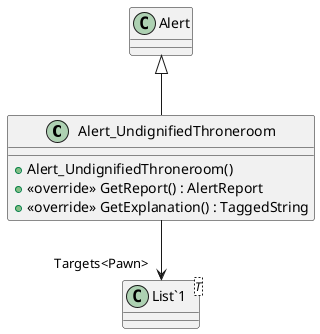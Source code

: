 @startuml
class Alert_UndignifiedThroneroom {
    + Alert_UndignifiedThroneroom()
    + <<override>> GetReport() : AlertReport
    + <<override>> GetExplanation() : TaggedString
}
class "List`1"<T> {
}
Alert <|-- Alert_UndignifiedThroneroom
Alert_UndignifiedThroneroom --> "Targets<Pawn>" "List`1"
@enduml
